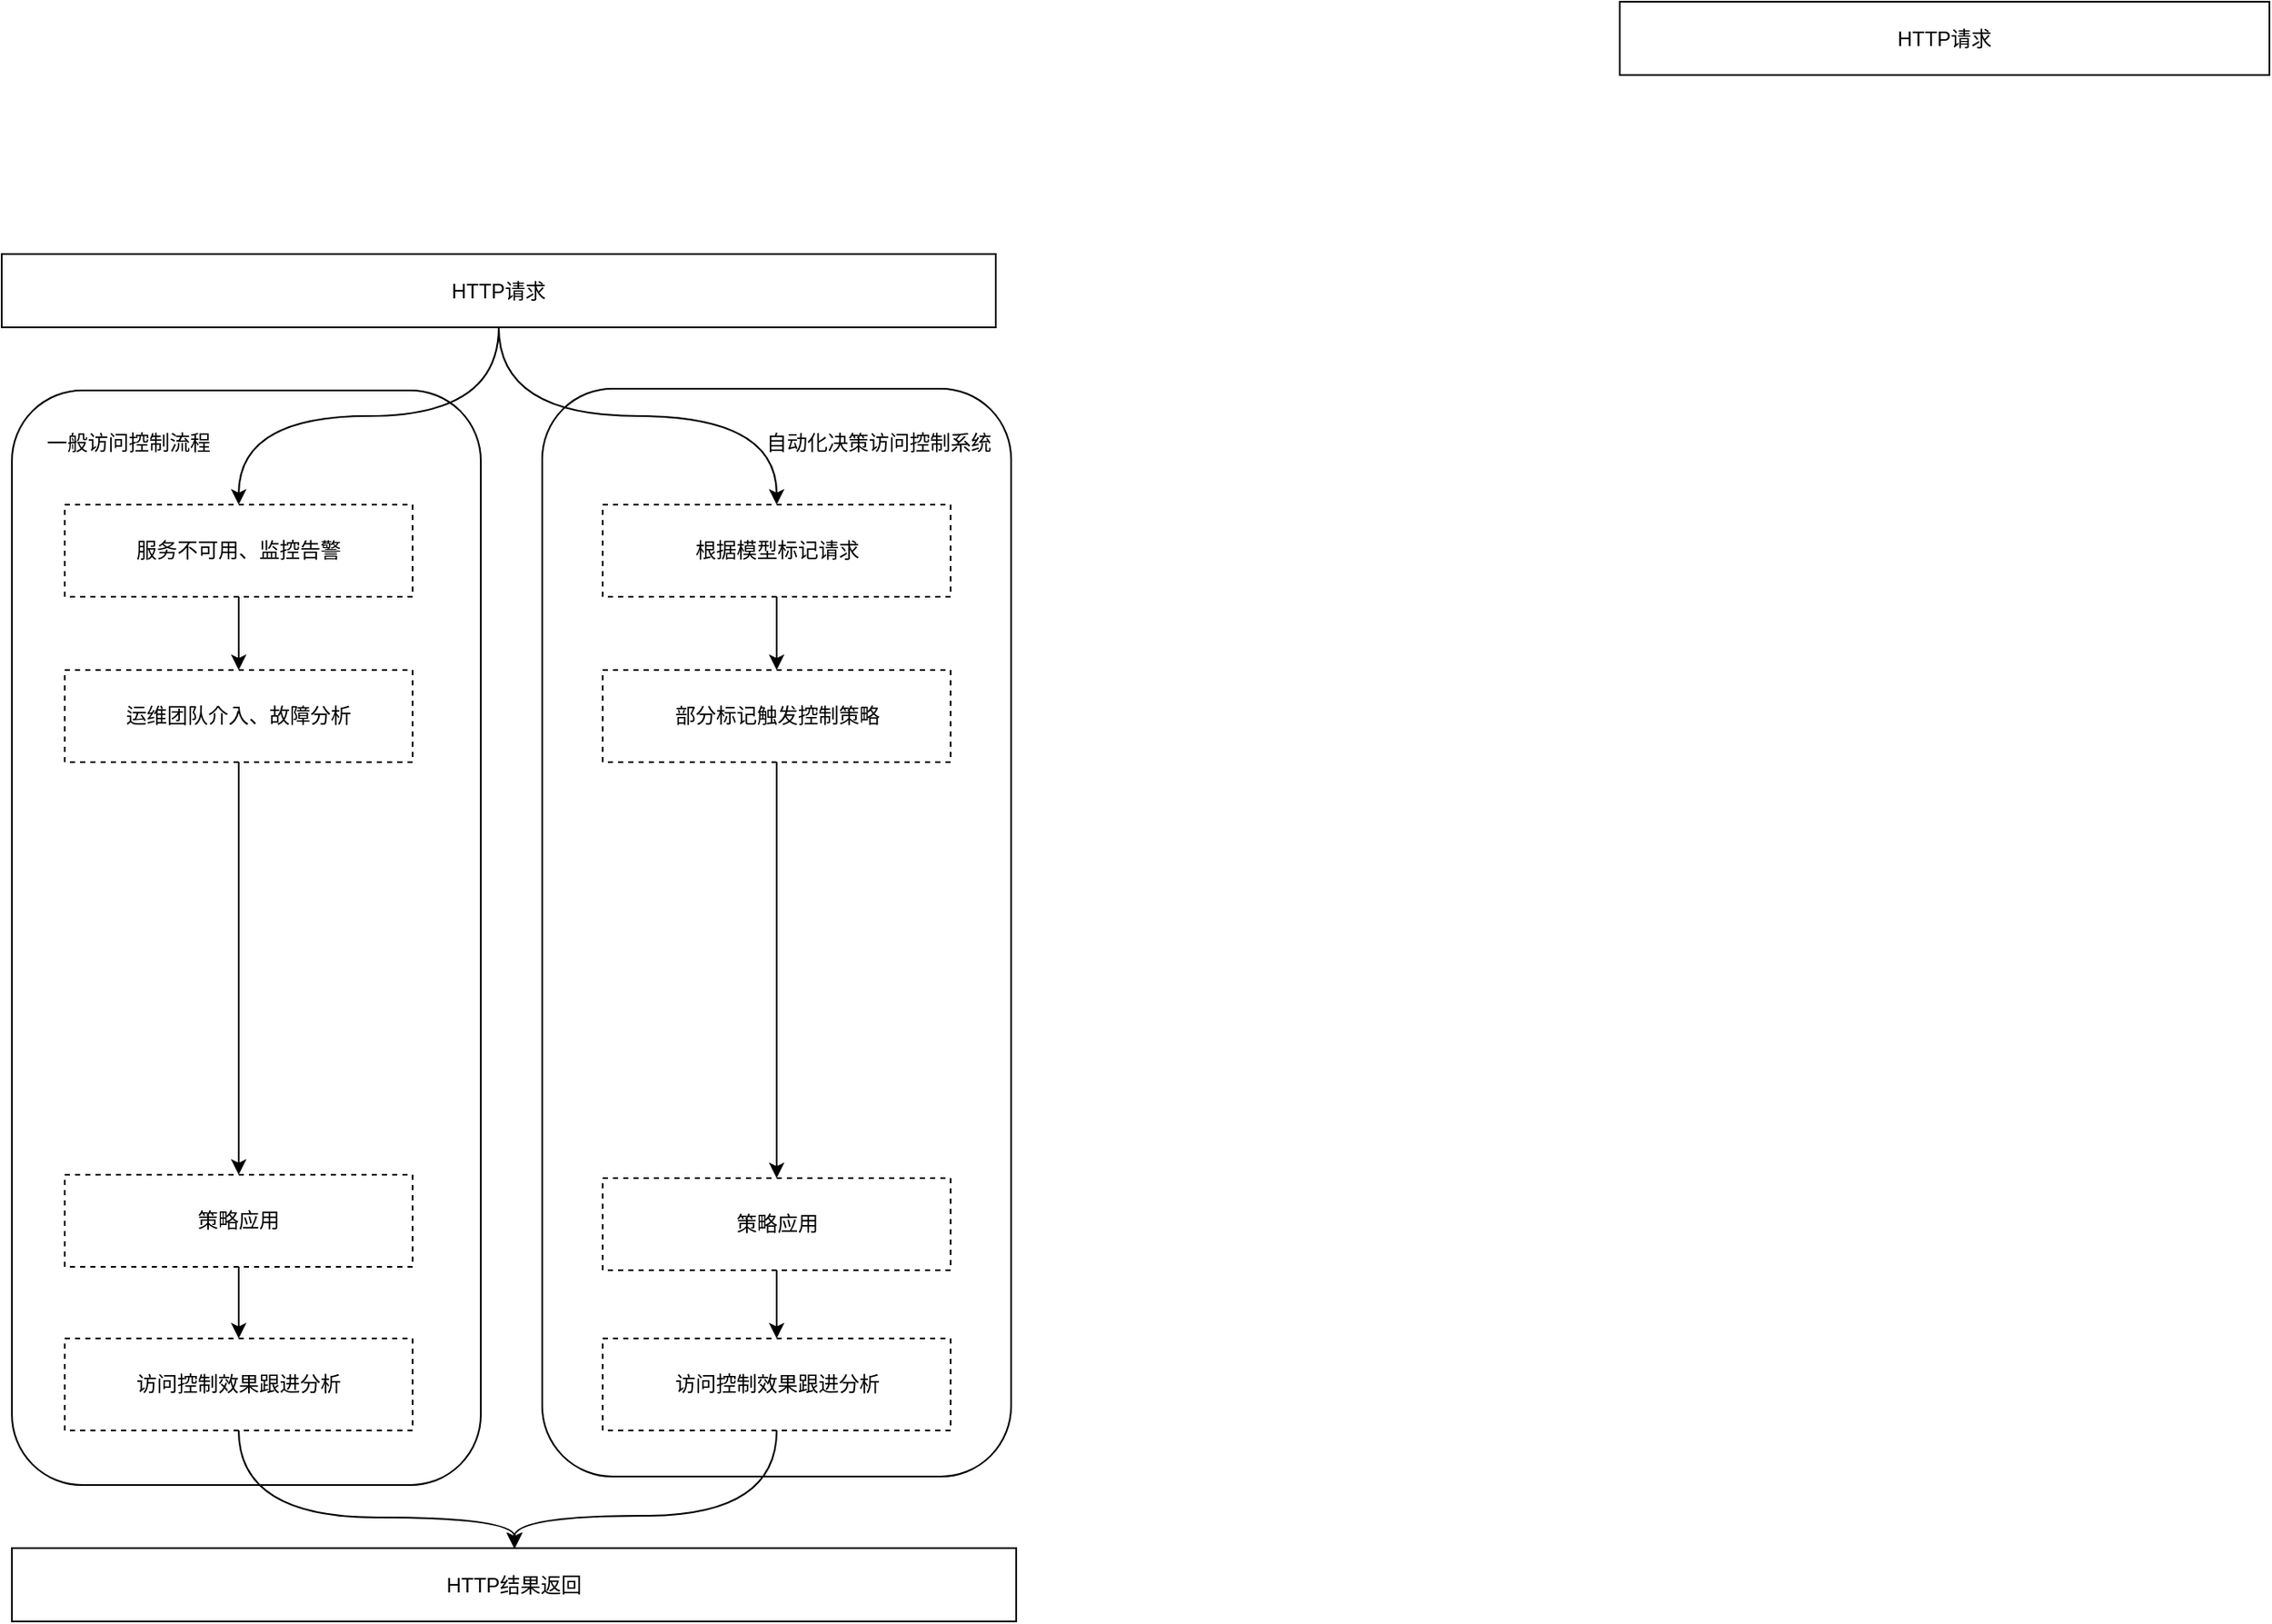 <mxfile version="26.1.0" pages="2">
  <diagram name="第 1 页" id="TGypnsFDoZplq9Hz1j6t">
    <mxGraphModel dx="1647" dy="1175" grid="0" gridSize="10" guides="1" tooltips="1" connect="1" arrows="1" fold="1" page="0" pageScale="1" pageWidth="3300" pageHeight="4681" math="0" shadow="0">
      <root>
        <mxCell id="0" />
        <mxCell id="1" parent="0" />
        <mxCell id="rbxUUjU9S7yHSoXGGBeZ-32" value="" style="rounded=1;whiteSpace=wrap;html=1;movable=1;resizable=1;rotatable=1;deletable=1;editable=1;locked=0;connectable=1;" parent="1" vertex="1">
          <mxGeometry x="271" y="94" width="275" height="638" as="geometry" />
        </mxCell>
        <mxCell id="rbxUUjU9S7yHSoXGGBeZ-30" value="" style="rounded=1;whiteSpace=wrap;html=1;movable=1;resizable=1;rotatable=1;deletable=1;editable=1;locked=0;connectable=1;" parent="1" vertex="1">
          <mxGeometry x="-40" y="95" width="275" height="642" as="geometry" />
        </mxCell>
        <mxCell id="rbxUUjU9S7yHSoXGGBeZ-4" value="" style="edgeStyle=orthogonalEdgeStyle;rounded=0;orthogonalLoop=1;jettySize=auto;html=1;curved=1;movable=1;resizable=1;rotatable=1;deletable=1;editable=1;locked=0;connectable=1;" parent="1" source="rbxUUjU9S7yHSoXGGBeZ-2" target="rbxUUjU9S7yHSoXGGBeZ-3" edge="1">
          <mxGeometry relative="1" as="geometry" />
        </mxCell>
        <mxCell id="rbxUUjU9S7yHSoXGGBeZ-41" style="edgeStyle=orthogonalEdgeStyle;rounded=0;orthogonalLoop=1;jettySize=auto;html=1;entryX=0.5;entryY=0;entryDx=0;entryDy=0;curved=1;movable=1;resizable=1;rotatable=1;deletable=1;editable=1;locked=0;connectable=1;" parent="1" source="rbxUUjU9S7yHSoXGGBeZ-2" target="rbxUUjU9S7yHSoXGGBeZ-37" edge="1">
          <mxGeometry relative="1" as="geometry" />
        </mxCell>
        <mxCell id="rbxUUjU9S7yHSoXGGBeZ-2" value="HTTP请求" style="rounded=0;whiteSpace=wrap;html=1;movable=1;resizable=1;rotatable=1;deletable=1;editable=1;locked=0;connectable=1;" parent="1" vertex="1">
          <mxGeometry x="-46" y="15" width="583" height="43" as="geometry" />
        </mxCell>
        <mxCell id="rbxUUjU9S7yHSoXGGBeZ-28" value="" style="edgeStyle=orthogonalEdgeStyle;rounded=0;orthogonalLoop=1;jettySize=auto;html=1;movable=1;resizable=1;rotatable=1;deletable=1;editable=1;locked=0;connectable=1;" parent="1" source="rbxUUjU9S7yHSoXGGBeZ-3" target="rbxUUjU9S7yHSoXGGBeZ-26" edge="1">
          <mxGeometry relative="1" as="geometry" />
        </mxCell>
        <mxCell id="rbxUUjU9S7yHSoXGGBeZ-3" value="服务不可用、监控告警" style="whiteSpace=wrap;html=1;rounded=0;dashed=1;align=center;movable=1;resizable=1;rotatable=1;deletable=1;editable=1;locked=0;connectable=1;" parent="1" vertex="1">
          <mxGeometry x="-9" y="162" width="204" height="54" as="geometry" />
        </mxCell>
        <mxCell id="rbxUUjU9S7yHSoXGGBeZ-29" value="" style="edgeStyle=orthogonalEdgeStyle;rounded=0;orthogonalLoop=1;jettySize=auto;html=1;movable=1;resizable=1;rotatable=1;deletable=1;editable=1;locked=0;connectable=1;" parent="1" source="rbxUUjU9S7yHSoXGGBeZ-26" target="rbxUUjU9S7yHSoXGGBeZ-27" edge="1">
          <mxGeometry relative="1" as="geometry" />
        </mxCell>
        <mxCell id="rbxUUjU9S7yHSoXGGBeZ-26" value="运维团队介入、故障分析" style="whiteSpace=wrap;html=1;rounded=0;dashed=1;align=center;movable=1;resizable=1;rotatable=1;deletable=1;editable=1;locked=0;connectable=1;" parent="1" vertex="1">
          <mxGeometry x="-9" y="259" width="204" height="54" as="geometry" />
        </mxCell>
        <mxCell id="rbxUUjU9S7yHSoXGGBeZ-34" value="" style="edgeStyle=orthogonalEdgeStyle;rounded=0;orthogonalLoop=1;jettySize=auto;html=1;movable=1;resizable=1;rotatable=1;deletable=1;editable=1;locked=0;connectable=1;" parent="1" source="rbxUUjU9S7yHSoXGGBeZ-27" target="rbxUUjU9S7yHSoXGGBeZ-33" edge="1">
          <mxGeometry relative="1" as="geometry" />
        </mxCell>
        <mxCell id="rbxUUjU9S7yHSoXGGBeZ-27" value="策略应用" style="whiteSpace=wrap;html=1;rounded=0;dashed=1;align=center;movable=1;resizable=1;rotatable=1;deletable=1;editable=1;locked=0;connectable=1;" parent="1" vertex="1">
          <mxGeometry x="-9" y="555" width="204" height="54" as="geometry" />
        </mxCell>
        <mxCell id="rbxUUjU9S7yHSoXGGBeZ-36" style="edgeStyle=orthogonalEdgeStyle;rounded=0;orthogonalLoop=1;jettySize=auto;html=1;curved=1;movable=1;resizable=1;rotatable=1;deletable=1;editable=1;locked=0;connectable=1;" parent="1" source="rbxUUjU9S7yHSoXGGBeZ-33" target="rbxUUjU9S7yHSoXGGBeZ-35" edge="1">
          <mxGeometry relative="1" as="geometry">
            <Array as="points">
              <mxPoint x="93" y="756" />
              <mxPoint x="255" y="756" />
            </Array>
          </mxGeometry>
        </mxCell>
        <mxCell id="rbxUUjU9S7yHSoXGGBeZ-33" value="访问控制效果跟进分析" style="whiteSpace=wrap;html=1;rounded=0;dashed=1;align=center;movable=1;resizable=1;rotatable=1;deletable=1;editable=1;locked=0;connectable=1;" parent="1" vertex="1">
          <mxGeometry x="-9" y="651" width="204" height="54" as="geometry" />
        </mxCell>
        <mxCell id="rbxUUjU9S7yHSoXGGBeZ-35" value="HTTP结果返回" style="rounded=0;whiteSpace=wrap;html=1;movable=1;resizable=1;rotatable=1;deletable=1;editable=1;locked=0;connectable=1;" parent="1" vertex="1">
          <mxGeometry x="-40" y="774" width="589" height="43" as="geometry" />
        </mxCell>
        <mxCell id="rbxUUjU9S7yHSoXGGBeZ-39" value="" style="edgeStyle=orthogonalEdgeStyle;rounded=0;orthogonalLoop=1;jettySize=auto;html=1;movable=1;resizable=1;rotatable=1;deletable=1;editable=1;locked=0;connectable=1;" parent="1" source="rbxUUjU9S7yHSoXGGBeZ-37" target="rbxUUjU9S7yHSoXGGBeZ-38" edge="1">
          <mxGeometry relative="1" as="geometry" />
        </mxCell>
        <mxCell id="rbxUUjU9S7yHSoXGGBeZ-37" value="根据模型标记请求" style="whiteSpace=wrap;html=1;rounded=0;dashed=1;align=center;movable=1;resizable=1;rotatable=1;deletable=1;editable=1;locked=0;connectable=1;" parent="1" vertex="1">
          <mxGeometry x="306.5" y="162" width="204" height="54" as="geometry" />
        </mxCell>
        <mxCell id="rbxUUjU9S7yHSoXGGBeZ-43" style="edgeStyle=orthogonalEdgeStyle;rounded=0;orthogonalLoop=1;jettySize=auto;html=1;entryX=0.5;entryY=0;entryDx=0;entryDy=0;movable=1;resizable=1;rotatable=1;deletable=1;editable=1;locked=0;connectable=1;" parent="1" source="rbxUUjU9S7yHSoXGGBeZ-38" target="rbxUUjU9S7yHSoXGGBeZ-42" edge="1">
          <mxGeometry relative="1" as="geometry" />
        </mxCell>
        <mxCell id="rbxUUjU9S7yHSoXGGBeZ-38" value="部分标记触发控制策略" style="whiteSpace=wrap;html=1;rounded=0;dashed=1;align=center;movable=1;resizable=1;rotatable=1;deletable=1;editable=1;locked=0;connectable=1;" parent="1" vertex="1">
          <mxGeometry x="306.5" y="259" width="204" height="54" as="geometry" />
        </mxCell>
        <mxCell id="rbxUUjU9S7yHSoXGGBeZ-46" value="" style="edgeStyle=orthogonalEdgeStyle;rounded=0;orthogonalLoop=1;jettySize=auto;html=1;movable=1;resizable=1;rotatable=1;deletable=1;editable=1;locked=0;connectable=1;" parent="1" source="rbxUUjU9S7yHSoXGGBeZ-42" target="rbxUUjU9S7yHSoXGGBeZ-44" edge="1">
          <mxGeometry relative="1" as="geometry" />
        </mxCell>
        <mxCell id="rbxUUjU9S7yHSoXGGBeZ-42" value="策略应用" style="whiteSpace=wrap;html=1;rounded=0;dashed=1;align=center;movable=1;resizable=1;rotatable=1;deletable=1;editable=1;locked=0;connectable=1;" parent="1" vertex="1">
          <mxGeometry x="306.5" y="557" width="204" height="54" as="geometry" />
        </mxCell>
        <mxCell id="rbxUUjU9S7yHSoXGGBeZ-47" style="edgeStyle=orthogonalEdgeStyle;rounded=0;orthogonalLoop=1;jettySize=auto;html=1;entryX=0.5;entryY=0;entryDx=0;entryDy=0;curved=1;movable=1;resizable=1;rotatable=1;deletable=1;editable=1;locked=0;connectable=1;" parent="1" source="rbxUUjU9S7yHSoXGGBeZ-44" target="rbxUUjU9S7yHSoXGGBeZ-35" edge="1">
          <mxGeometry relative="1" as="geometry">
            <Array as="points">
              <mxPoint x="409" y="755" />
              <mxPoint x="255" y="755" />
            </Array>
          </mxGeometry>
        </mxCell>
        <mxCell id="rbxUUjU9S7yHSoXGGBeZ-44" value="访问控制效果跟进分析" style="whiteSpace=wrap;html=1;rounded=0;dashed=1;align=center;movable=1;resizable=1;rotatable=1;deletable=1;editable=1;locked=0;connectable=1;" parent="1" vertex="1">
          <mxGeometry x="306.5" y="651" width="204" height="54" as="geometry" />
        </mxCell>
        <mxCell id="rbxUUjU9S7yHSoXGGBeZ-48" value="一般访问控制流程" style="text;html=1;align=center;verticalAlign=middle;whiteSpace=wrap;rounded=0;movable=1;resizable=1;rotatable=1;deletable=1;editable=1;locked=0;connectable=1;" parent="1" vertex="1">
          <mxGeometry x="-40" y="111" width="137" height="30" as="geometry" />
        </mxCell>
        <mxCell id="rbxUUjU9S7yHSoXGGBeZ-49" value="&lt;p class=&quot;MsoNormal&quot;&gt;&lt;font face=&quot;Helvetica&quot;&gt;自动化决策访问控制系统&lt;/font&gt;&lt;/p&gt;" style="text;html=1;align=center;verticalAlign=middle;whiteSpace=wrap;rounded=0;movable=1;resizable=1;rotatable=1;deletable=1;editable=1;locked=0;connectable=1;" parent="1" vertex="1">
          <mxGeometry x="400" y="111" width="137" height="30" as="geometry" />
        </mxCell>
        <mxCell id="0UYTy_ooOOgmcR3vIYsc-2" value="HTTP请求" style="rounded=0;whiteSpace=wrap;html=1;movable=1;resizable=1;rotatable=1;deletable=1;editable=1;locked=0;connectable=1;" vertex="1" parent="1">
          <mxGeometry x="903" y="-133" width="381" height="43" as="geometry" />
        </mxCell>
      </root>
    </mxGraphModel>
  </diagram>
  <diagram id="wvb-KrhQ2g4weIJNqjnz" name="第 2 页">
    <mxGraphModel dx="1834" dy="1241" grid="0" gridSize="10" guides="1" tooltips="1" connect="1" arrows="1" fold="1" page="0" pageScale="1" pageWidth="3300" pageHeight="4681" math="0" shadow="0">
      <root>
        <mxCell id="0" />
        <mxCell id="1" parent="0" />
        <mxCell id="bd2CtX0tMnHfFIWugZ1b-1" value="HTTP请求" style="rounded=0;whiteSpace=wrap;html=1;" parent="1" vertex="1">
          <mxGeometry x="-82" y="-109" width="291" height="48" as="geometry" />
        </mxCell>
        <mxCell id="MbXZIYN0QshrprzJ5fD_-1" value="" style="rounded=1;whiteSpace=wrap;html=1;movable=1;resizable=1;rotatable=1;deletable=1;editable=1;locked=0;connectable=1;" vertex="1" parent="1">
          <mxGeometry x="-84" y="-25" width="293" height="454" as="geometry" />
        </mxCell>
        <mxCell id="MbXZIYN0QshrprzJ5fD_-3" value="" style="rounded=1;whiteSpace=wrap;html=1;movable=1;resizable=1;rotatable=1;deletable=1;editable=1;locked=0;connectable=1;" vertex="1" parent="1">
          <mxGeometry x="277" y="-28" width="293" height="453" as="geometry" />
        </mxCell>
        <mxCell id="0QgEDYYJ5gz4pnCVEC82-1" value="基于特征识别的访问控制系统" style="text;html=1;align=center;verticalAlign=middle;whiteSpace=wrap;rounded=0;rotation=90;" vertex="1" parent="1">
          <mxGeometry x="-208" y="136" width="177" height="30" as="geometry" />
        </mxCell>
        <mxCell id="wMSSB-UtIW8BPJWzu24c-10" style="edgeStyle=orthogonalEdgeStyle;rounded=0;orthogonalLoop=1;jettySize=auto;html=1;entryX=0;entryY=0.5;entryDx=0;entryDy=0;curved=1;" edge="1" parent="1" source="BoW7oSQBf-tLeTktkeOK-1" target="wMSSB-UtIW8BPJWzu24c-3">
          <mxGeometry relative="1" as="geometry">
            <Array as="points">
              <mxPoint x="-5" y="70" />
              <mxPoint x="203" y="70" />
              <mxPoint x="203" y="43" />
            </Array>
          </mxGeometry>
        </mxCell>
        <mxCell id="wMSSB-UtIW8BPJWzu24c-23" style="edgeStyle=orthogonalEdgeStyle;rounded=0;orthogonalLoop=1;jettySize=auto;html=1;entryX=0.5;entryY=0;entryDx=0;entryDy=0;" edge="1" parent="1" source="BoW7oSQBf-tLeTktkeOK-1" target="wMSSB-UtIW8BPJWzu24c-6">
          <mxGeometry relative="1" as="geometry" />
        </mxCell>
        <mxCell id="BoW7oSQBf-tLeTktkeOK-1" value="Request-A" style="whiteSpace=wrap;html=1;rounded=0;align=center;movable=1;resizable=1;rotatable=1;deletable=1;editable=1;locked=0;connectable=1;" vertex="1" parent="1">
          <mxGeometry x="-59" y="32" width="108.5" height="28" as="geometry" />
        </mxCell>
        <mxCell id="wMSSB-UtIW8BPJWzu24c-1" value="特征识别模型服务" style="text;html=1;align=center;verticalAlign=middle;whiteSpace=wrap;rounded=0;rotation=0;" vertex="1" parent="1">
          <mxGeometry x="329" y="-20" width="177" height="30" as="geometry" />
        </mxCell>
        <mxCell id="wMSSB-UtIW8BPJWzu24c-4" style="edgeStyle=orthogonalEdgeStyle;rounded=0;orthogonalLoop=1;jettySize=auto;html=1;curved=1;" edge="1" parent="1" source="wMSSB-UtIW8BPJWzu24c-2" target="wMSSB-UtIW8BPJWzu24c-3">
          <mxGeometry relative="1" as="geometry">
            <Array as="points">
              <mxPoint x="133" y="76" />
              <mxPoint x="261" y="76" />
              <mxPoint x="261" y="43" />
            </Array>
          </mxGeometry>
        </mxCell>
        <mxCell id="wMSSB-UtIW8BPJWzu24c-24" style="edgeStyle=orthogonalEdgeStyle;rounded=0;orthogonalLoop=1;jettySize=auto;html=1;entryX=0.5;entryY=0;entryDx=0;entryDy=0;" edge="1" parent="1" source="wMSSB-UtIW8BPJWzu24c-2" target="wMSSB-UtIW8BPJWzu24c-7">
          <mxGeometry relative="1" as="geometry" />
        </mxCell>
        <mxCell id="wMSSB-UtIW8BPJWzu24c-2" value="Request-B" style="whiteSpace=wrap;html=1;rounded=0;align=center;movable=1;resizable=1;rotatable=1;deletable=1;editable=1;locked=0;connectable=1;" vertex="1" parent="1">
          <mxGeometry x="79" y="33" width="108.5" height="27" as="geometry" />
        </mxCell>
        <mxCell id="wMSSB-UtIW8BPJWzu24c-3" value="RestApi" style="whiteSpace=wrap;html=1;rounded=0;align=center;movable=1;resizable=1;rotatable=1;deletable=1;editable=1;locked=0;connectable=1;" vertex="1" parent="1">
          <mxGeometry x="313" y="26" width="233" height="27" as="geometry" />
        </mxCell>
        <mxCell id="wMSSB-UtIW8BPJWzu24c-14" style="edgeStyle=orthogonalEdgeStyle;rounded=0;orthogonalLoop=1;jettySize=auto;html=1;curved=1;" edge="1" parent="1" source="wMSSB-UtIW8BPJWzu24c-6" target="wMSSB-UtIW8BPJWzu24c-11">
          <mxGeometry relative="1" as="geometry" />
        </mxCell>
        <mxCell id="wMSSB-UtIW8BPJWzu24c-6" value="Request-A&lt;div&gt;（TAG-A）&lt;/div&gt;" style="whiteSpace=wrap;html=1;rounded=0;align=center;movable=1;resizable=1;rotatable=1;deletable=1;editable=1;locked=0;connectable=1;fillColor=#d5e8d4;strokeColor=#82b366;" vertex="1" parent="1">
          <mxGeometry x="-59" y="110" width="108.5" height="54" as="geometry" />
        </mxCell>
        <mxCell id="wMSSB-UtIW8BPJWzu24c-18" style="edgeStyle=orthogonalEdgeStyle;rounded=0;orthogonalLoop=1;jettySize=auto;html=1;curved=1;" edge="1" parent="1" source="wMSSB-UtIW8BPJWzu24c-7" target="wMSSB-UtIW8BPJWzu24c-11">
          <mxGeometry relative="1" as="geometry" />
        </mxCell>
        <mxCell id="wMSSB-UtIW8BPJWzu24c-7" value="Request-B&lt;div&gt;（TAG-B）&lt;/div&gt;" style="whiteSpace=wrap;html=1;rounded=0;align=center;movable=1;resizable=1;rotatable=1;deletable=1;editable=1;locked=0;connectable=1;fillColor=#e51400;fontColor=#ffffff;strokeColor=#B20000;" vertex="1" parent="1">
          <mxGeometry x="79" y="109" width="108.5" height="57" as="geometry" />
        </mxCell>
        <mxCell id="wMSSB-UtIW8BPJWzu24c-8" style="edgeStyle=orthogonalEdgeStyle;rounded=0;orthogonalLoop=1;jettySize=auto;html=1;curved=1;" edge="1" parent="1" source="bd2CtX0tMnHfFIWugZ1b-1" target="BoW7oSQBf-tLeTktkeOK-1">
          <mxGeometry relative="1" as="geometry">
            <Array as="points">
              <mxPoint x="64" y="-39" />
              <mxPoint x="-5" y="-39" />
            </Array>
          </mxGeometry>
        </mxCell>
        <mxCell id="wMSSB-UtIW8BPJWzu24c-9" style="edgeStyle=orthogonalEdgeStyle;rounded=0;orthogonalLoop=1;jettySize=auto;html=1;entryX=0.5;entryY=0;entryDx=0;entryDy=0;curved=1;" edge="1" parent="1" source="bd2CtX0tMnHfFIWugZ1b-1" target="wMSSB-UtIW8BPJWzu24c-2">
          <mxGeometry relative="1" as="geometry">
            <Array as="points">
              <mxPoint x="64" y="-37" />
              <mxPoint x="133" y="-37" />
            </Array>
          </mxGeometry>
        </mxCell>
        <mxCell id="wMSSB-UtIW8BPJWzu24c-17" value="" style="edgeStyle=orthogonalEdgeStyle;rounded=0;orthogonalLoop=1;jettySize=auto;html=1;curved=1;" edge="1" parent="1" source="wMSSB-UtIW8BPJWzu24c-11" target="wMSSB-UtIW8BPJWzu24c-12">
          <mxGeometry relative="1" as="geometry" />
        </mxCell>
        <mxCell id="wMSSB-UtIW8BPJWzu24c-22" style="edgeStyle=orthogonalEdgeStyle;rounded=0;orthogonalLoop=1;jettySize=auto;html=1;entryX=0.5;entryY=0;entryDx=0;entryDy=0;curved=1;exitX=0.5;exitY=1;exitDx=0;exitDy=0;" edge="1" parent="1" source="wMSSB-UtIW8BPJWzu24c-11" target="wMSSB-UtIW8BPJWzu24c-13">
          <mxGeometry relative="1" as="geometry">
            <Array as="points">
              <mxPoint x="150" y="274" />
              <mxPoint x="150" y="400" />
              <mxPoint x="64" y="400" />
            </Array>
          </mxGeometry>
        </mxCell>
        <mxCell id="wMSSB-UtIW8BPJWzu24c-11" value="访问控制处理器&lt;div&gt;（TAG-1: forward）&lt;/div&gt;&lt;div&gt;（TAG-2: forbidden）&lt;br&gt;&lt;/div&gt;&lt;div&gt;......&lt;/div&gt;" style="whiteSpace=wrap;html=1;rounded=0;align=center;movable=1;resizable=1;rotatable=1;deletable=1;editable=1;locked=0;connectable=1;" vertex="1" parent="1">
          <mxGeometry x="-65.5" y="205" width="253" height="68" as="geometry" />
        </mxCell>
        <mxCell id="wMSSB-UtIW8BPJWzu24c-19" style="edgeStyle=orthogonalEdgeStyle;rounded=0;orthogonalLoop=1;jettySize=auto;html=1;curved=1;" edge="1" parent="1" source="wMSSB-UtIW8BPJWzu24c-12" target="wMSSB-UtIW8BPJWzu24c-13">
          <mxGeometry relative="1" as="geometry" />
        </mxCell>
        <mxCell id="wMSSB-UtIW8BPJWzu24c-12" value="dst-service" style="whiteSpace=wrap;html=1;rounded=0;align=center;movable=1;resizable=1;rotatable=1;deletable=1;editable=1;locked=0;connectable=1;fillColor=#d5e8d4;strokeColor=#82b366;" vertex="1" parent="1">
          <mxGeometry x="-59" y="319" width="108.5" height="54" as="geometry" />
        </mxCell>
        <mxCell id="wMSSB-UtIW8BPJWzu24c-13" value="HTTP返回" style="rounded=0;whiteSpace=wrap;html=1;" vertex="1" parent="1">
          <mxGeometry x="-82" y="485" width="291" height="48" as="geometry" />
        </mxCell>
        <mxCell id="wMSSB-UtIW8BPJWzu24c-25" value="200" style="text;html=1;align=center;verticalAlign=middle;whiteSpace=wrap;rounded=0;" vertex="1" parent="1">
          <mxGeometry x="-52" y="390" width="60" height="30" as="geometry" />
        </mxCell>
        <mxCell id="wMSSB-UtIW8BPJWzu24c-26" value="403" style="text;html=1;align=center;verticalAlign=middle;whiteSpace=wrap;rounded=0;" vertex="1" parent="1">
          <mxGeometry x="115" y="390" width="60" height="30" as="geometry" />
        </mxCell>
        <mxCell id="wMSSB-UtIW8BPJWzu24c-27" value="" style="whiteSpace=wrap;html=1;rounded=0;align=center;movable=1;resizable=1;rotatable=1;deletable=1;editable=1;locked=0;connectable=1;" vertex="1" parent="1">
          <mxGeometry x="313" y="117.5" width="105" height="291.5" as="geometry" />
        </mxCell>
        <mxCell id="wMSSB-UtIW8BPJWzu24c-29" value="" style="whiteSpace=wrap;html=1;rounded=0;align=center;movable=1;resizable=1;rotatable=1;deletable=1;editable=1;locked=0;connectable=1;" vertex="1" parent="1">
          <mxGeometry x="443" y="117.5" width="105" height="291.5" as="geometry" />
        </mxCell>
        <mxCell id="wMSSB-UtIW8BPJWzu24c-30" value="特征工程" style="text;html=1;align=center;verticalAlign=middle;whiteSpace=wrap;rounded=0;" vertex="1" parent="1">
          <mxGeometry x="336" y="134" width="60" height="25" as="geometry" />
        </mxCell>
        <mxCell id="wMSSB-UtIW8BPJWzu24c-31" value="模型构建" style="text;html=1;align=center;verticalAlign=middle;whiteSpace=wrap;rounded=0;" vertex="1" parent="1">
          <mxGeometry x="465.5" y="127" width="60" height="30" as="geometry" />
        </mxCell>
        <mxCell id="wMSSB-UtIW8BPJWzu24c-32" value="数据采集" style="whiteSpace=wrap;html=1;rounded=0;align=center;movable=1;resizable=1;rotatable=1;deletable=1;editable=1;locked=0;connectable=1;" vertex="1" parent="1">
          <mxGeometry x="333" y="174" width="66" height="28" as="geometry" />
        </mxCell>
        <mxCell id="wMSSB-UtIW8BPJWzu24c-33" value="特征提取" style="whiteSpace=wrap;html=1;rounded=0;align=center;movable=1;resizable=1;rotatable=1;deletable=1;editable=1;locked=0;connectable=1;" vertex="1" parent="1">
          <mxGeometry x="333" y="222.5" width="66" height="28" as="geometry" />
        </mxCell>
        <mxCell id="wMSSB-UtIW8BPJWzu24c-34" value="特征组合" style="whiteSpace=wrap;html=1;rounded=0;align=center;movable=1;resizable=1;rotatable=1;deletable=1;editable=1;locked=0;connectable=1;" vertex="1" parent="1">
          <mxGeometry x="333" y="269" width="66" height="28" as="geometry" />
        </mxCell>
        <mxCell id="wMSSB-UtIW8BPJWzu24c-35" value="特征转换" style="whiteSpace=wrap;html=1;rounded=0;align=center;movable=1;resizable=1;rotatable=1;deletable=1;editable=1;locked=0;connectable=1;" vertex="1" parent="1">
          <mxGeometry x="332" y="313" width="66" height="28" as="geometry" />
        </mxCell>
        <mxCell id="wMSSB-UtIW8BPJWzu24c-36" value="特征标准化" style="whiteSpace=wrap;html=1;rounded=0;align=center;movable=1;resizable=1;rotatable=1;deletable=1;editable=1;locked=0;connectable=1;" vertex="1" parent="1">
          <mxGeometry x="333" y="362" width="66" height="28" as="geometry" />
        </mxCell>
        <mxCell id="wMSSB-UtIW8BPJWzu24c-37" value="模型初始化" style="whiteSpace=wrap;html=1;rounded=0;align=center;movable=1;resizable=1;rotatable=1;deletable=1;editable=1;locked=0;connectable=1;" vertex="1" parent="1">
          <mxGeometry x="462.5" y="174" width="66" height="28" as="geometry" />
        </mxCell>
        <mxCell id="wMSSB-UtIW8BPJWzu24c-38" value="模型训练" style="whiteSpace=wrap;html=1;rounded=0;align=center;movable=1;resizable=1;rotatable=1;deletable=1;editable=1;locked=0;connectable=1;" vertex="1" parent="1">
          <mxGeometry x="462.5" y="238" width="66" height="28" as="geometry" />
        </mxCell>
        <mxCell id="wMSSB-UtIW8BPJWzu24c-39" value="模型拟合" style="whiteSpace=wrap;html=1;rounded=0;align=center;movable=1;resizable=1;rotatable=1;deletable=1;editable=1;locked=0;connectable=1;" vertex="1" parent="1">
          <mxGeometry x="461.5" y="293" width="66" height="28" as="geometry" />
        </mxCell>
        <mxCell id="wMSSB-UtIW8BPJWzu24c-40" value="参数调优" style="whiteSpace=wrap;html=1;rounded=0;align=center;movable=1;resizable=1;rotatable=1;deletable=1;editable=1;locked=0;connectable=1;" vertex="1" parent="1">
          <mxGeometry x="462.5" y="350" width="66" height="28" as="geometry" />
        </mxCell>
        <mxCell id="wMSSB-UtIW8BPJWzu24c-43" value="模型数据库" style="whiteSpace=wrap;html=1;rounded=0;align=center;movable=1;resizable=1;rotatable=1;deletable=1;editable=1;locked=0;connectable=1;" vertex="1" parent="1">
          <mxGeometry x="313" y="72" width="233" height="27" as="geometry" />
        </mxCell>
      </root>
    </mxGraphModel>
  </diagram>
</mxfile>
